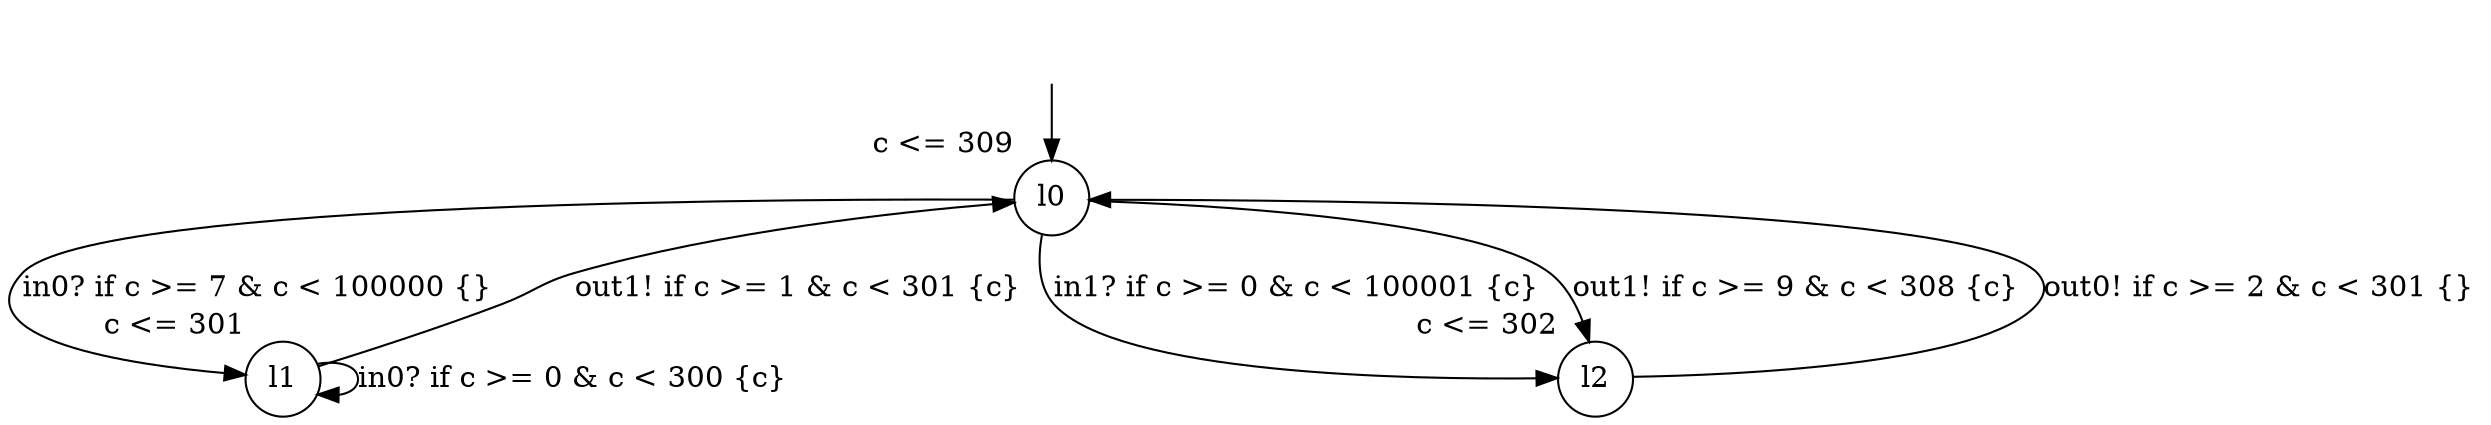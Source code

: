 digraph g {
__start0 [label="" shape="none"];
l0 [shape="circle" margin=0 label="l0", xlabel="c <= 309"];
l1 [shape="circle" margin=0 label="l1", xlabel="c <= 301"];
l2 [shape="circle" margin=0 label="l2", xlabel="c <= 302"];
l0 -> l2 [label="in1? if c >= 0 & c < 100001 {c} "];
l0 -> l2 [label="out1! if c >= 9 & c < 308 {c} "];
l0 -> l1 [label="in0? if c >= 7 & c < 100000 {} "];
l1 -> l1 [label="in0? if c >= 0 & c < 300 {c} "];
l1 -> l0 [label="out1! if c >= 1 & c < 301 {c} "];
l2 -> l0 [label="out0! if c >= 2 & c < 301 {} "];
__start0 -> l0;
}
